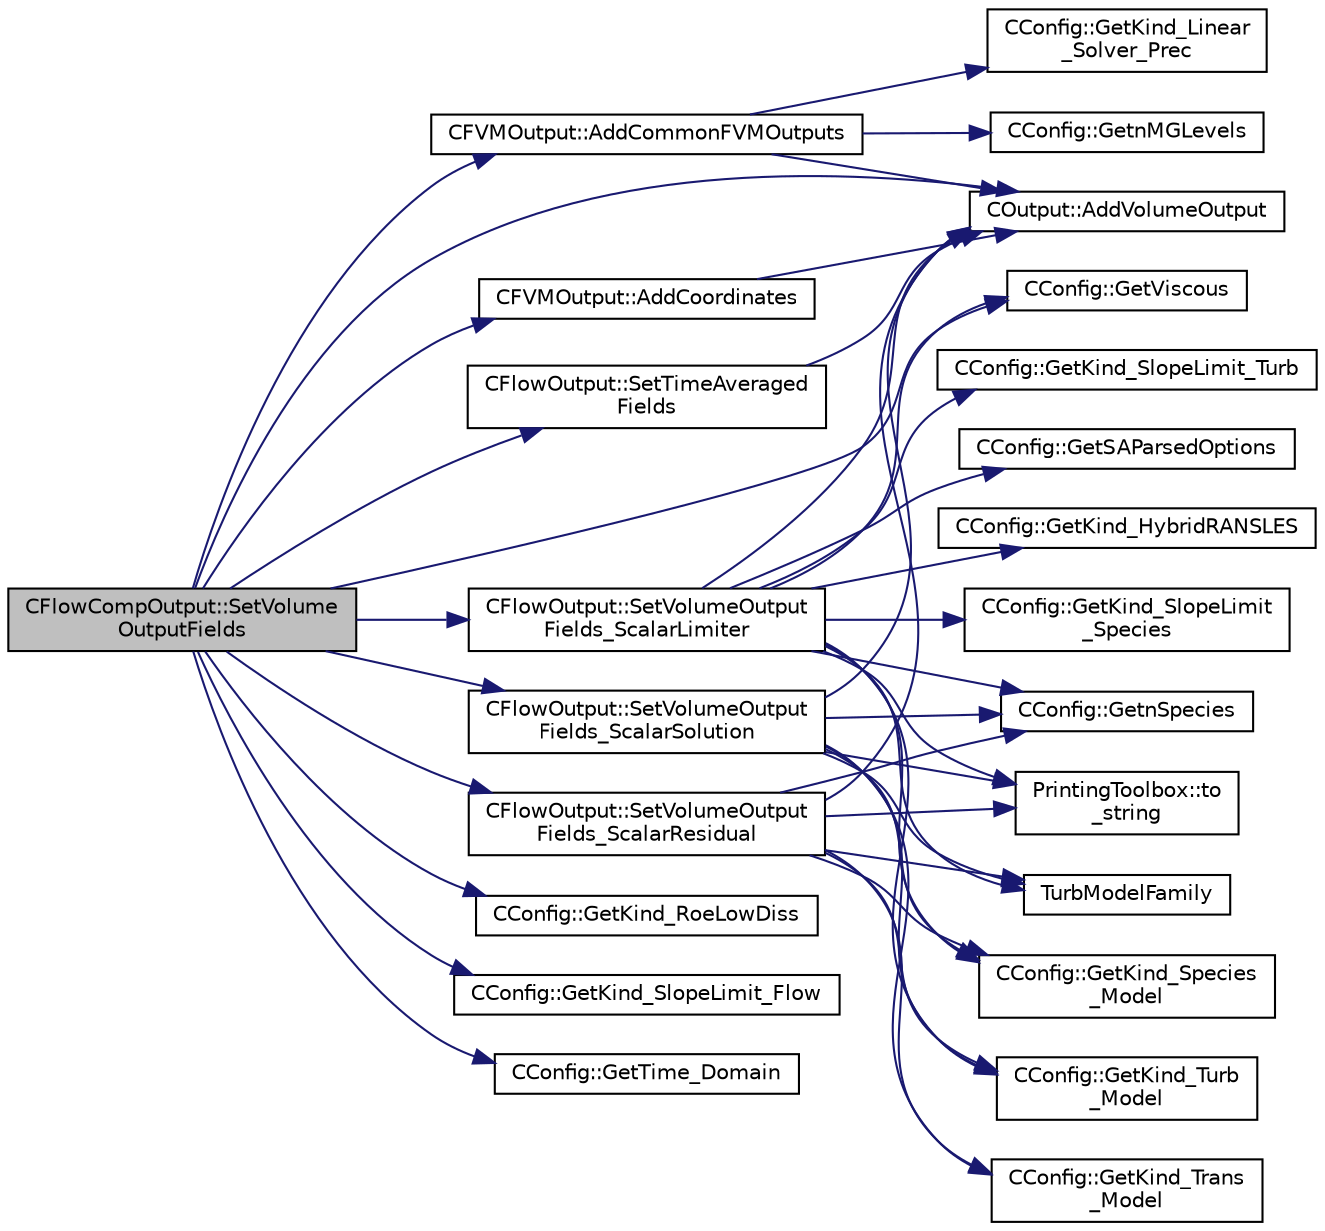 digraph "CFlowCompOutput::SetVolumeOutputFields"
{
 // LATEX_PDF_SIZE
  edge [fontname="Helvetica",fontsize="10",labelfontname="Helvetica",labelfontsize="10"];
  node [fontname="Helvetica",fontsize="10",shape=record];
  rankdir="LR";
  Node1 [label="CFlowCompOutput::SetVolume\lOutputFields",height=0.2,width=0.4,color="black", fillcolor="grey75", style="filled", fontcolor="black",tooltip="Set the available volume output fields."];
  Node1 -> Node2 [color="midnightblue",fontsize="10",style="solid",fontname="Helvetica"];
  Node2 [label="CFVMOutput::AddCommonFVMOutputs",height=0.2,width=0.4,color="black", fillcolor="white", style="filled",URL="$classCFVMOutput.html#a28f5b17959fcf517608df6cd6361c582",tooltip="Add common FVM outputs."];
  Node2 -> Node3 [color="midnightblue",fontsize="10",style="solid",fontname="Helvetica"];
  Node3 [label="COutput::AddVolumeOutput",height=0.2,width=0.4,color="black", fillcolor="white", style="filled",URL="$classCOutput.html#a964554201e1364eaf81a462e9ada48e3",tooltip="Add a new field to the volume output."];
  Node2 -> Node4 [color="midnightblue",fontsize="10",style="solid",fontname="Helvetica"];
  Node4 [label="CConfig::GetKind_Linear\l_Solver_Prec",height=0.2,width=0.4,color="black", fillcolor="white", style="filled",URL="$classCConfig.html#aa3e3027bc3231172777ee296694d5e63",tooltip="Get the kind of preconditioner for the implicit solver."];
  Node2 -> Node5 [color="midnightblue",fontsize="10",style="solid",fontname="Helvetica"];
  Node5 [label="CConfig::GetnMGLevels",height=0.2,width=0.4,color="black", fillcolor="white", style="filled",URL="$classCConfig.html#a15a61a6f9a1d415c3509018f4916c5c1",tooltip="Get the number of multigrid levels."];
  Node1 -> Node6 [color="midnightblue",fontsize="10",style="solid",fontname="Helvetica"];
  Node6 [label="CFVMOutput::AddCoordinates",height=0.2,width=0.4,color="black", fillcolor="white", style="filled",URL="$classCFVMOutput.html#a8365e28dd90797ad1a5ac3e7891540f1",tooltip="Add Coordinates to output."];
  Node6 -> Node3 [color="midnightblue",fontsize="10",style="solid",fontname="Helvetica"];
  Node1 -> Node3 [color="midnightblue",fontsize="10",style="solid",fontname="Helvetica"];
  Node1 -> Node7 [color="midnightblue",fontsize="10",style="solid",fontname="Helvetica"];
  Node7 [label="CConfig::GetKind_RoeLowDiss",height=0.2,width=0.4,color="black", fillcolor="white", style="filled",URL="$classCConfig.html#ac918ef9330aef4d77346ab40d12ed178",tooltip="Get the Kind of Roe Low Dissipation Scheme for Unsteady flows."];
  Node1 -> Node8 [color="midnightblue",fontsize="10",style="solid",fontname="Helvetica"];
  Node8 [label="CConfig::GetKind_SlopeLimit_Flow",height=0.2,width=0.4,color="black", fillcolor="white", style="filled",URL="$classCConfig.html#a31504bfdad401a8879a9e0a121320f96",tooltip="Get the method for limiting the spatial gradients."];
  Node1 -> Node9 [color="midnightblue",fontsize="10",style="solid",fontname="Helvetica"];
  Node9 [label="CConfig::GetTime_Domain",height=0.2,width=0.4,color="black", fillcolor="white", style="filled",URL="$classCConfig.html#a85d2e3cf43b77c63642c40c235b853f3",tooltip="Check if the multizone problem is solved for time domain."];
  Node1 -> Node10 [color="midnightblue",fontsize="10",style="solid",fontname="Helvetica"];
  Node10 [label="CConfig::GetViscous",height=0.2,width=0.4,color="black", fillcolor="white", style="filled",URL="$classCConfig.html#ad59acb5f80aaddccaa0f2f5bef3e3e78",tooltip="Determines if problem is viscous."];
  Node1 -> Node11 [color="midnightblue",fontsize="10",style="solid",fontname="Helvetica"];
  Node11 [label="CFlowOutput::SetTimeAveraged\lFields",height=0.2,width=0.4,color="black", fillcolor="white", style="filled",URL="$classCFlowOutput.html#a337bda6eb412c241d72334f8bda344cc",tooltip="Set the time averaged output fields."];
  Node11 -> Node3 [color="midnightblue",fontsize="10",style="solid",fontname="Helvetica"];
  Node1 -> Node12 [color="midnightblue",fontsize="10",style="solid",fontname="Helvetica"];
  Node12 [label="CFlowOutput::SetVolumeOutput\lFields_ScalarLimiter",height=0.2,width=0.4,color="black", fillcolor="white", style="filled",URL="$classCFlowOutput.html#ab4b39d42d09b20727accc4588d312865",tooltip="Add scalar (turbulence/species) volume limiter fields (and more) for a point (FVMComp,..."];
  Node12 -> Node3 [color="midnightblue",fontsize="10",style="solid",fontname="Helvetica"];
  Node12 -> Node13 [color="midnightblue",fontsize="10",style="solid",fontname="Helvetica"];
  Node13 [label="CConfig::GetKind_HybridRANSLES",height=0.2,width=0.4,color="black", fillcolor="white", style="filled",URL="$classCConfig.html#abfd9da622a435f924a30a08d349f304d",tooltip="Get the Kind of Hybrid RANS/LES."];
  Node12 -> Node14 [color="midnightblue",fontsize="10",style="solid",fontname="Helvetica"];
  Node14 [label="CConfig::GetKind_SlopeLimit\l_Species",height=0.2,width=0.4,color="black", fillcolor="white", style="filled",URL="$classCConfig.html#a8ed4ce568c77df39bb34eb8a38f0b492",tooltip="Get the method for limiting the spatial gradients."];
  Node12 -> Node15 [color="midnightblue",fontsize="10",style="solid",fontname="Helvetica"];
  Node15 [label="CConfig::GetKind_SlopeLimit_Turb",height=0.2,width=0.4,color="black", fillcolor="white", style="filled",URL="$classCConfig.html#ae48c8f498b3a751dacaefc364ed4f122",tooltip="Get the method for limiting the spatial gradients."];
  Node12 -> Node16 [color="midnightblue",fontsize="10",style="solid",fontname="Helvetica"];
  Node16 [label="CConfig::GetKind_Species\l_Model",height=0.2,width=0.4,color="black", fillcolor="white", style="filled",URL="$classCConfig.html#a7416428b6139fe85180e5e8d190506aa",tooltip="Get the kind of the species model."];
  Node12 -> Node17 [color="midnightblue",fontsize="10",style="solid",fontname="Helvetica"];
  Node17 [label="CConfig::GetKind_Turb\l_Model",height=0.2,width=0.4,color="black", fillcolor="white", style="filled",URL="$classCConfig.html#a42cf888b42ce34079b2e3987bbf147dd",tooltip="Get the kind of the turbulence model."];
  Node12 -> Node18 [color="midnightblue",fontsize="10",style="solid",fontname="Helvetica"];
  Node18 [label="CConfig::GetnSpecies",height=0.2,width=0.4,color="black", fillcolor="white", style="filled",URL="$classCConfig.html#acca4077dbb4f00718adc5e831b561927",tooltip="Provides the number of species present in the gas mixture."];
  Node12 -> Node19 [color="midnightblue",fontsize="10",style="solid",fontname="Helvetica"];
  Node19 [label="CConfig::GetSAParsedOptions",height=0.2,width=0.4,color="black", fillcolor="white", style="filled",URL="$classCConfig.html#a66aa27cc745f1c7328987376dbd6788d",tooltip="Get parsed SA option data structure."];
  Node12 -> Node10 [color="midnightblue",fontsize="10",style="solid",fontname="Helvetica"];
  Node12 -> Node20 [color="midnightblue",fontsize="10",style="solid",fontname="Helvetica"];
  Node20 [label="PrintingToolbox::to\l_string",height=0.2,width=0.4,color="black", fillcolor="white", style="filled",URL="$namespacePrintingToolbox.html#a382f3911ccba468c241c530ae0c78b63",tooltip=" "];
  Node12 -> Node21 [color="midnightblue",fontsize="10",style="solid",fontname="Helvetica"];
  Node21 [label="TurbModelFamily",height=0.2,width=0.4,color="black", fillcolor="white", style="filled",URL="$option__structure_8hpp.html#acee0f471c4a6420e3aea11c08e6bd980",tooltip="Associate turb models with their family."];
  Node1 -> Node22 [color="midnightblue",fontsize="10",style="solid",fontname="Helvetica"];
  Node22 [label="CFlowOutput::SetVolumeOutput\lFields_ScalarResidual",height=0.2,width=0.4,color="black", fillcolor="white", style="filled",URL="$classCFlowOutput.html#a30077358e7f347c8a8de340109664ea9",tooltip="Add scalar (turbulence/species) volume solution fields for a point (FVMComp, FVMInc,..."];
  Node22 -> Node3 [color="midnightblue",fontsize="10",style="solid",fontname="Helvetica"];
  Node22 -> Node16 [color="midnightblue",fontsize="10",style="solid",fontname="Helvetica"];
  Node22 -> Node23 [color="midnightblue",fontsize="10",style="solid",fontname="Helvetica"];
  Node23 [label="CConfig::GetKind_Trans\l_Model",height=0.2,width=0.4,color="black", fillcolor="white", style="filled",URL="$classCConfig.html#aa3491085ca1a0997d8fb58698bb64fb6",tooltip="Get the kind of the transition model."];
  Node22 -> Node17 [color="midnightblue",fontsize="10",style="solid",fontname="Helvetica"];
  Node22 -> Node18 [color="midnightblue",fontsize="10",style="solid",fontname="Helvetica"];
  Node22 -> Node20 [color="midnightblue",fontsize="10",style="solid",fontname="Helvetica"];
  Node22 -> Node21 [color="midnightblue",fontsize="10",style="solid",fontname="Helvetica"];
  Node1 -> Node24 [color="midnightblue",fontsize="10",style="solid",fontname="Helvetica"];
  Node24 [label="CFlowOutput::SetVolumeOutput\lFields_ScalarSolution",height=0.2,width=0.4,color="black", fillcolor="white", style="filled",URL="$classCFlowOutput.html#a8e2fc95273b7f56d4c00ea9a7b2ace46",tooltip="Add scalar (turbulence/species) volume solution fields for a point (FVMComp, FVMInc,..."];
  Node24 -> Node3 [color="midnightblue",fontsize="10",style="solid",fontname="Helvetica"];
  Node24 -> Node16 [color="midnightblue",fontsize="10",style="solid",fontname="Helvetica"];
  Node24 -> Node23 [color="midnightblue",fontsize="10",style="solid",fontname="Helvetica"];
  Node24 -> Node17 [color="midnightblue",fontsize="10",style="solid",fontname="Helvetica"];
  Node24 -> Node18 [color="midnightblue",fontsize="10",style="solid",fontname="Helvetica"];
  Node24 -> Node20 [color="midnightblue",fontsize="10",style="solid",fontname="Helvetica"];
  Node24 -> Node21 [color="midnightblue",fontsize="10",style="solid",fontname="Helvetica"];
}
